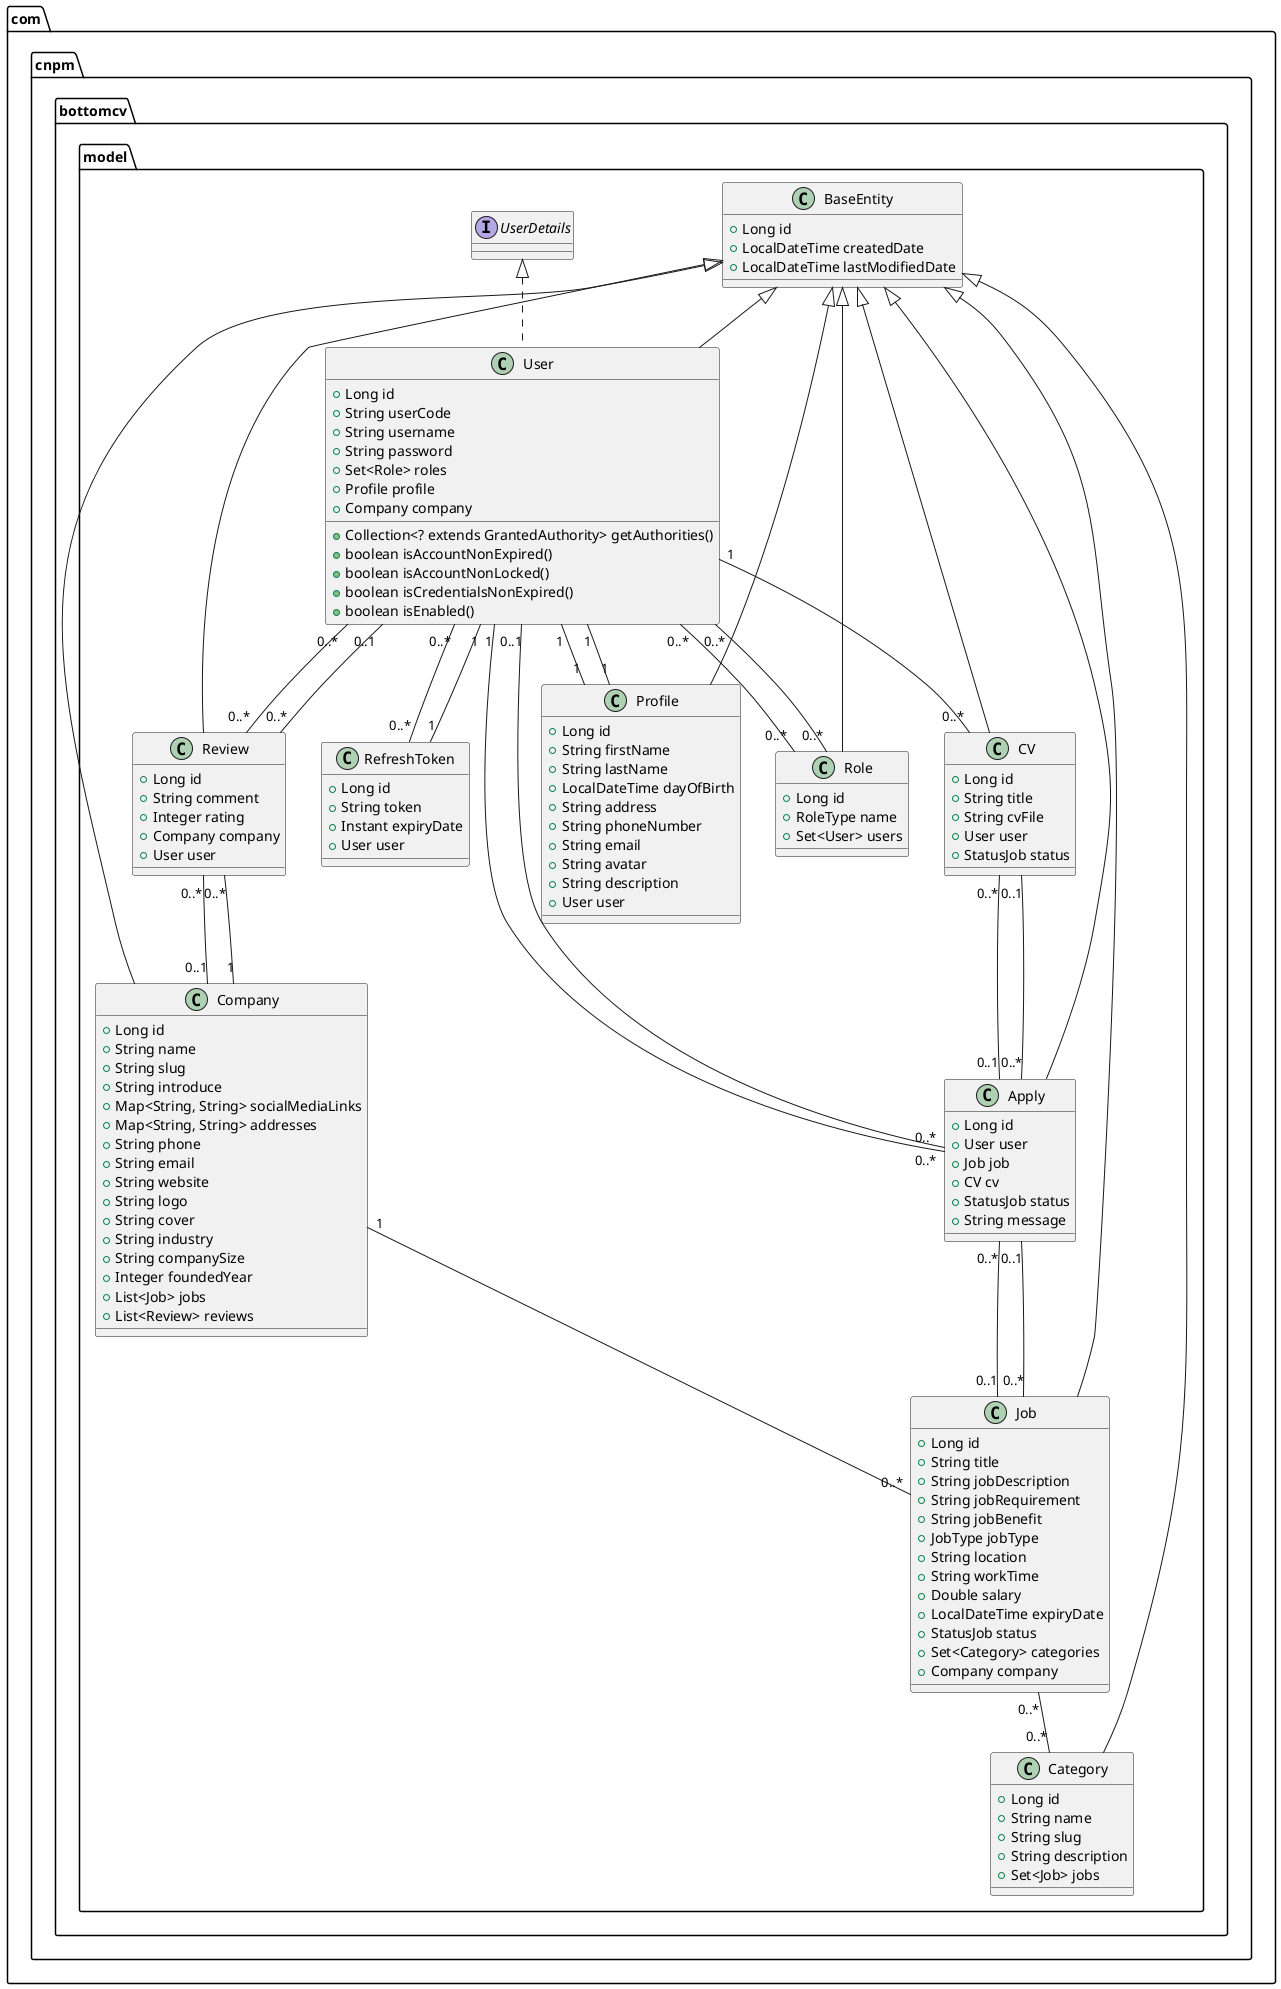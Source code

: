@startuml

package com.cnpm.bottomcv.model {

    class BaseEntity {
        + Long id
        + LocalDateTime createdDate
        + LocalDateTime lastModifiedDate
    }

    class User implements UserDetails {
        + Long id
        + String userCode
        + String username
        + String password
        + Set<Role> roles
        + Profile profile
        + Company company
        + Collection<? extends GrantedAuthority> getAuthorities()
        + boolean isAccountNonExpired()
        + boolean isAccountNonLocked()
        + boolean isCredentialsNonExpired()
        + boolean isEnabled()
    }

    class Role {
        + Long id
        + RoleType name
        + Set<User> users
    }

    class Profile {
        + Long id
        + String firstName
        + String lastName
        + LocalDateTime dayOfBirth
        + String address
        + String phoneNumber
        + String email
        + String avatar
        + String description
        + User user
    }

    class Company {
        + Long id
        + String name
        + String slug
        + String introduce
        + Map<String, String> socialMediaLinks
        + Map<String, String> addresses
        + String phone
        + String email
        + String website
        + String logo
        + String cover
        + String industry
        + String companySize
        + Integer foundedYear
        + List<Job> jobs
        + List<Review> reviews
    }

    class Job {
        + Long id
        + String title
        + String jobDescription
        + String jobRequirement
        + String jobBenefit
        + JobType jobType
        + String location
        + String workTime
        + Double salary
        + LocalDateTime expiryDate
        + StatusJob status
        + Set<Category> categories
        + Company company
    }

    class Category {
        + Long id
        + String name
        + String slug
        + String description
        + Set<Job> jobs
    }

    class CV {
        + Long id
        + String title
        + String cvFile
        + User user
        + StatusJob status
    }

    class Apply {
        + Long id
        + User user
        + Job job
        + CV cv
        + StatusJob status
        + String message
    }

    class Review {
        + Long id
        + String comment
        + Integer rating
        + Company company
        + User user
    }

    class RefreshToken {
        + Long id
        + String token
        + Instant expiryDate
        + User user
    }

    BaseEntity <|-- Apply
    BaseEntity <|-- CV
    BaseEntity <|-- Category
    BaseEntity <|-- Company
    BaseEntity <|-- Job
    BaseEntity <|-- Profile
    BaseEntity <|-- Review
    BaseEntity <|-- Role
    BaseEntity <|-- User

    User "1" -- "1" Profile
    User "1" -- "0..*" Apply
    User "1" -- "0..*" CV
    User "0..*" -- "0..*" Role
    User "0..*" -- "0..*" Review
    User "0..*" -- "0..*" RefreshToken
    Job "0..*" -- "0..*" Category
    Job "0..*" -- "0..1" Apply
    Company "1" -- "0..*" Job
    Company "1" -- "0..*" Review
    Profile "1" -- "1" User
    Role "0..*" -- "0..*" User
    CV "0..*" -- "0..1" Apply
    Apply "0..*" -- "0..1" Job
    Apply "0..*" -- "0..1" CV
    Apply "0..*" -- "0..1" User
    Review "0..*" -- "0..1" Company
    Review "0..*" -- "0..1" User
    RefreshToken "1" -- "1" User
}

@enduml